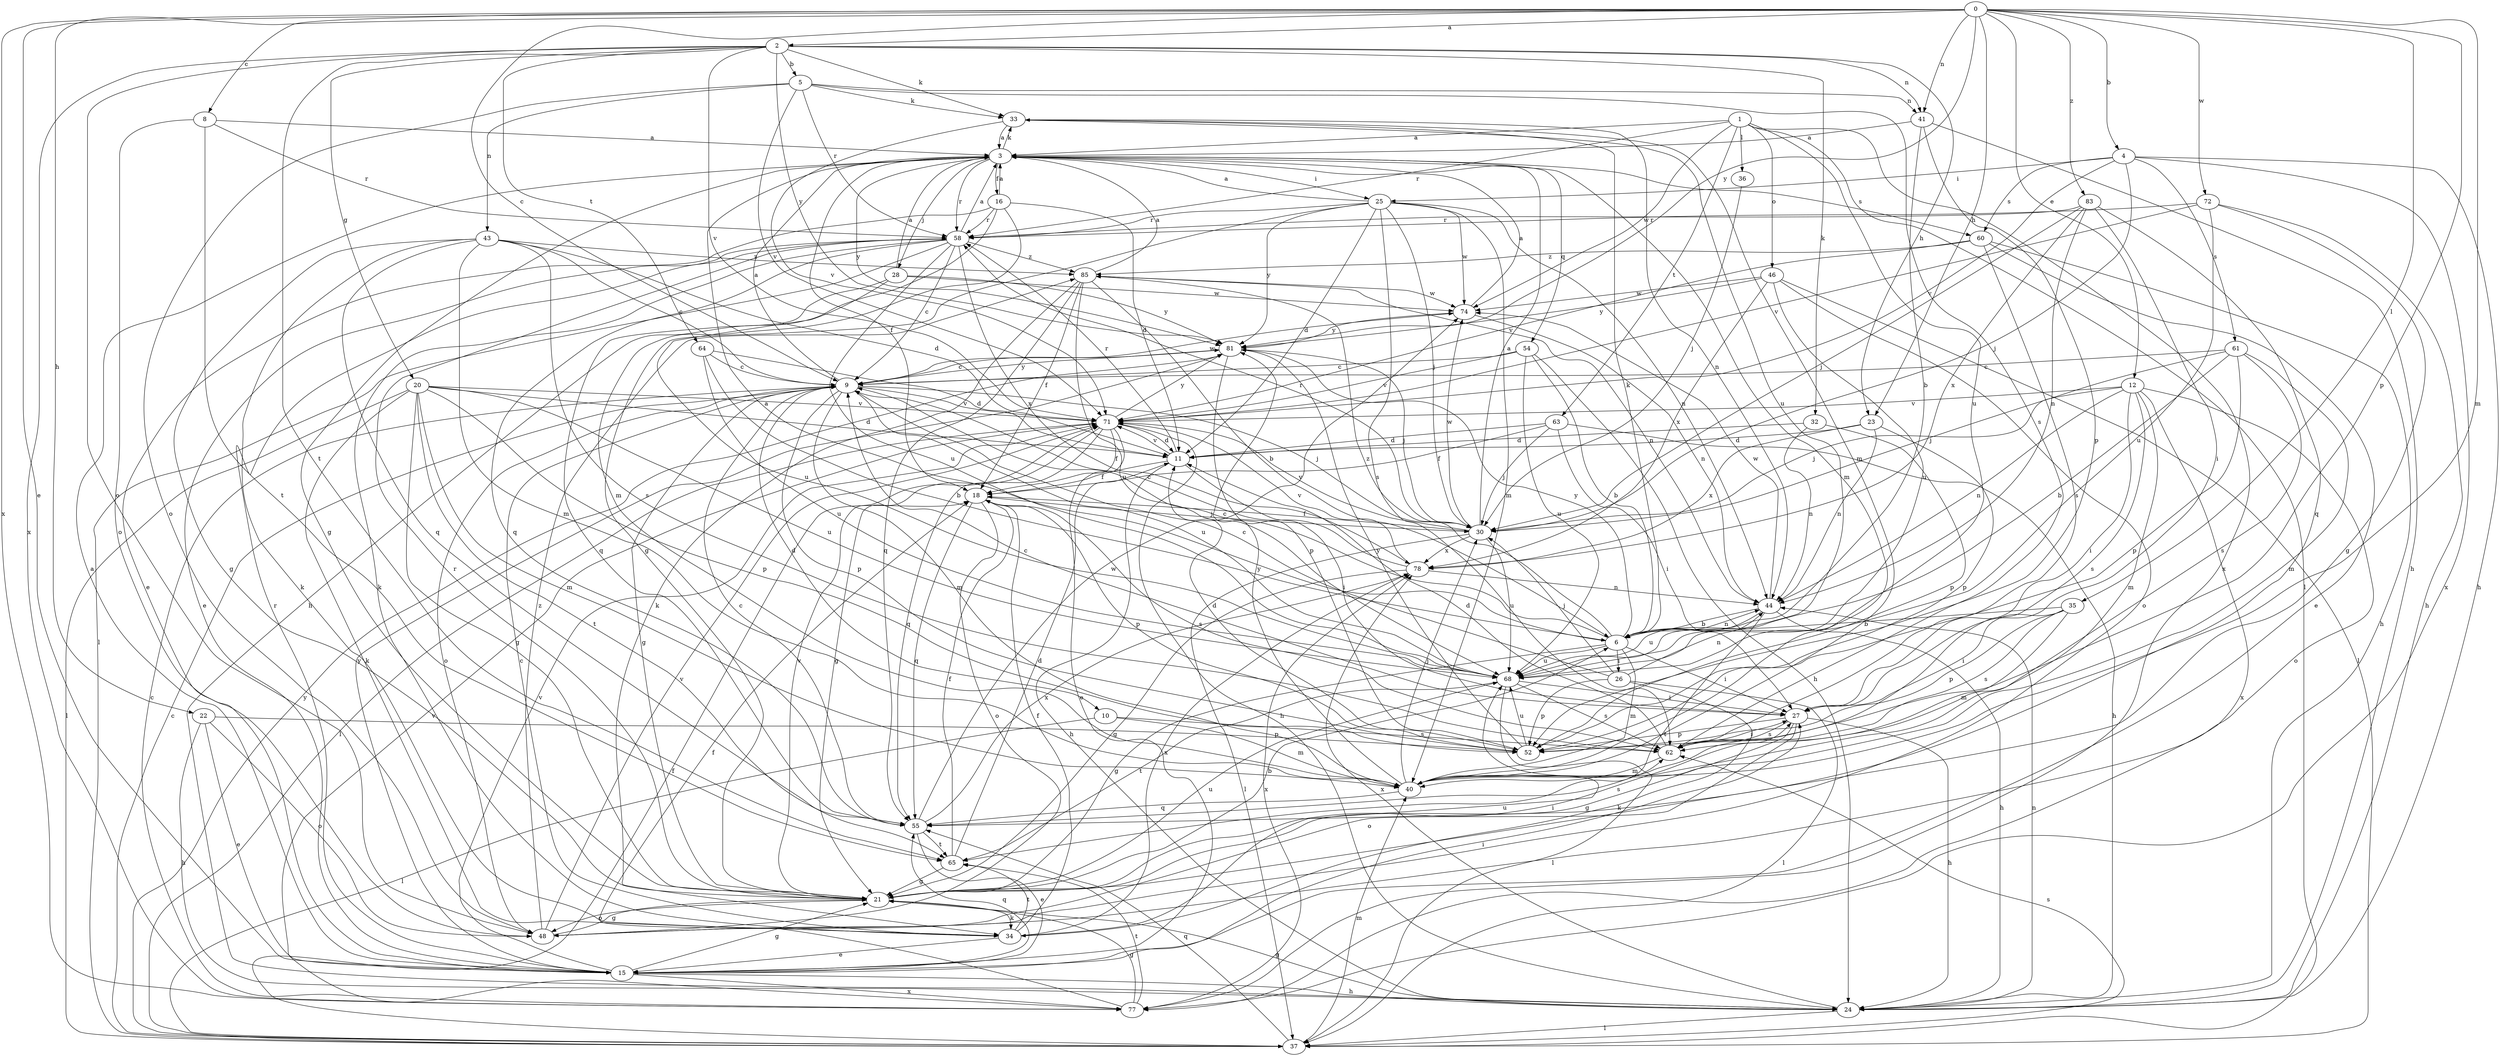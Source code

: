 strict digraph  {
0;
1;
2;
3;
4;
5;
6;
8;
9;
10;
11;
12;
15;
16;
18;
20;
21;
22;
23;
24;
25;
26;
27;
28;
30;
32;
33;
34;
35;
36;
37;
40;
41;
43;
44;
46;
48;
52;
54;
55;
58;
60;
61;
62;
63;
64;
65;
68;
71;
72;
74;
77;
78;
81;
83;
85;
0 -> 2  [label=a];
0 -> 4  [label=b];
0 -> 8  [label=c];
0 -> 9  [label=c];
0 -> 12  [label=e];
0 -> 15  [label=e];
0 -> 22  [label=h];
0 -> 23  [label=h];
0 -> 35  [label=l];
0 -> 40  [label=m];
0 -> 41  [label=n];
0 -> 52  [label=p];
0 -> 72  [label=w];
0 -> 77  [label=x];
0 -> 81  [label=y];
0 -> 83  [label=z];
1 -> 3  [label=a];
1 -> 36  [label=l];
1 -> 37  [label=l];
1 -> 46  [label=o];
1 -> 58  [label=r];
1 -> 63  [label=t];
1 -> 68  [label=u];
1 -> 74  [label=w];
1 -> 77  [label=x];
2 -> 5  [label=b];
2 -> 20  [label=g];
2 -> 23  [label=h];
2 -> 32  [label=k];
2 -> 33  [label=k];
2 -> 41  [label=n];
2 -> 48  [label=o];
2 -> 64  [label=t];
2 -> 65  [label=t];
2 -> 71  [label=v];
2 -> 77  [label=x];
2 -> 81  [label=y];
3 -> 16  [label=f];
3 -> 18  [label=f];
3 -> 21  [label=g];
3 -> 25  [label=i];
3 -> 28  [label=j];
3 -> 33  [label=k];
3 -> 40  [label=m];
3 -> 54  [label=q];
3 -> 58  [label=r];
3 -> 60  [label=s];
3 -> 81  [label=y];
4 -> 24  [label=h];
4 -> 25  [label=i];
4 -> 30  [label=j];
4 -> 60  [label=s];
4 -> 61  [label=s];
4 -> 71  [label=v];
4 -> 77  [label=x];
5 -> 33  [label=k];
5 -> 41  [label=n];
5 -> 43  [label=n];
5 -> 48  [label=o];
5 -> 58  [label=r];
5 -> 62  [label=s];
5 -> 71  [label=v];
6 -> 3  [label=a];
6 -> 9  [label=c];
6 -> 21  [label=g];
6 -> 26  [label=i];
6 -> 27  [label=i];
6 -> 33  [label=k];
6 -> 40  [label=m];
6 -> 44  [label=n];
6 -> 68  [label=u];
6 -> 81  [label=y];
6 -> 85  [label=z];
8 -> 3  [label=a];
8 -> 48  [label=o];
8 -> 58  [label=r];
8 -> 65  [label=t];
9 -> 3  [label=a];
9 -> 10  [label=d];
9 -> 21  [label=g];
9 -> 30  [label=j];
9 -> 40  [label=m];
9 -> 48  [label=o];
9 -> 52  [label=p];
9 -> 68  [label=u];
9 -> 71  [label=v];
9 -> 74  [label=w];
9 -> 81  [label=y];
10 -> 37  [label=l];
10 -> 40  [label=m];
10 -> 62  [label=s];
11 -> 18  [label=f];
11 -> 24  [label=h];
11 -> 27  [label=i];
11 -> 58  [label=r];
11 -> 71  [label=v];
12 -> 27  [label=i];
12 -> 30  [label=j];
12 -> 40  [label=m];
12 -> 44  [label=n];
12 -> 48  [label=o];
12 -> 62  [label=s];
12 -> 71  [label=v];
12 -> 77  [label=x];
15 -> 3  [label=a];
15 -> 21  [label=g];
15 -> 24  [label=h];
15 -> 27  [label=i];
15 -> 55  [label=q];
15 -> 58  [label=r];
15 -> 71  [label=v];
15 -> 77  [label=x];
15 -> 81  [label=y];
16 -> 3  [label=a];
16 -> 11  [label=d];
16 -> 15  [label=e];
16 -> 24  [label=h];
16 -> 40  [label=m];
16 -> 58  [label=r];
18 -> 30  [label=j];
18 -> 48  [label=o];
18 -> 52  [label=p];
18 -> 55  [label=q];
18 -> 62  [label=s];
20 -> 11  [label=d];
20 -> 21  [label=g];
20 -> 34  [label=k];
20 -> 37  [label=l];
20 -> 40  [label=m];
20 -> 52  [label=p];
20 -> 65  [label=t];
20 -> 68  [label=u];
20 -> 71  [label=v];
21 -> 6  [label=b];
21 -> 27  [label=i];
21 -> 34  [label=k];
21 -> 48  [label=o];
21 -> 58  [label=r];
21 -> 68  [label=u];
21 -> 71  [label=v];
22 -> 15  [label=e];
22 -> 24  [label=h];
22 -> 48  [label=o];
22 -> 52  [label=p];
23 -> 11  [label=d];
23 -> 44  [label=n];
23 -> 52  [label=p];
23 -> 78  [label=x];
24 -> 21  [label=g];
24 -> 37  [label=l];
24 -> 44  [label=n];
24 -> 78  [label=x];
25 -> 3  [label=a];
25 -> 11  [label=d];
25 -> 21  [label=g];
25 -> 30  [label=j];
25 -> 40  [label=m];
25 -> 44  [label=n];
25 -> 58  [label=r];
25 -> 62  [label=s];
25 -> 74  [label=w];
25 -> 81  [label=y];
26 -> 9  [label=c];
26 -> 30  [label=j];
26 -> 34  [label=k];
26 -> 37  [label=l];
26 -> 44  [label=n];
26 -> 52  [label=p];
27 -> 9  [label=c];
27 -> 21  [label=g];
27 -> 24  [label=h];
27 -> 48  [label=o];
27 -> 52  [label=p];
27 -> 62  [label=s];
28 -> 3  [label=a];
28 -> 55  [label=q];
28 -> 68  [label=u];
28 -> 74  [label=w];
28 -> 81  [label=y];
30 -> 3  [label=a];
30 -> 18  [label=f];
30 -> 37  [label=l];
30 -> 58  [label=r];
30 -> 68  [label=u];
30 -> 71  [label=v];
30 -> 74  [label=w];
30 -> 78  [label=x];
32 -> 11  [label=d];
32 -> 44  [label=n];
32 -> 52  [label=p];
33 -> 3  [label=a];
33 -> 40  [label=m];
33 -> 44  [label=n];
33 -> 68  [label=u];
33 -> 71  [label=v];
34 -> 9  [label=c];
34 -> 15  [label=e];
34 -> 18  [label=f];
34 -> 65  [label=t];
34 -> 68  [label=u];
34 -> 78  [label=x];
35 -> 6  [label=b];
35 -> 27  [label=i];
35 -> 40  [label=m];
35 -> 52  [label=p];
35 -> 62  [label=s];
36 -> 30  [label=j];
37 -> 9  [label=c];
37 -> 18  [label=f];
37 -> 40  [label=m];
37 -> 55  [label=q];
37 -> 62  [label=s];
37 -> 81  [label=y];
40 -> 30  [label=j];
40 -> 55  [label=q];
40 -> 81  [label=y];
41 -> 3  [label=a];
41 -> 6  [label=b];
41 -> 24  [label=h];
41 -> 52  [label=p];
43 -> 9  [label=c];
43 -> 11  [label=d];
43 -> 21  [label=g];
43 -> 34  [label=k];
43 -> 40  [label=m];
43 -> 55  [label=q];
43 -> 62  [label=s];
43 -> 85  [label=z];
44 -> 6  [label=b];
44 -> 24  [label=h];
44 -> 65  [label=t];
44 -> 68  [label=u];
44 -> 74  [label=w];
46 -> 37  [label=l];
46 -> 48  [label=o];
46 -> 68  [label=u];
46 -> 74  [label=w];
46 -> 78  [label=x];
46 -> 81  [label=y];
48 -> 21  [label=g];
48 -> 71  [label=v];
48 -> 85  [label=z];
52 -> 11  [label=d];
52 -> 68  [label=u];
52 -> 81  [label=y];
54 -> 6  [label=b];
54 -> 9  [label=c];
54 -> 24  [label=h];
54 -> 68  [label=u];
54 -> 71  [label=v];
55 -> 9  [label=c];
55 -> 15  [label=e];
55 -> 62  [label=s];
55 -> 65  [label=t];
55 -> 74  [label=w];
55 -> 78  [label=x];
58 -> 3  [label=a];
58 -> 9  [label=c];
58 -> 15  [label=e];
58 -> 34  [label=k];
58 -> 37  [label=l];
58 -> 55  [label=q];
58 -> 68  [label=u];
58 -> 78  [label=x];
58 -> 85  [label=z];
60 -> 15  [label=e];
60 -> 24  [label=h];
60 -> 62  [label=s];
60 -> 71  [label=v];
60 -> 85  [label=z];
61 -> 6  [label=b];
61 -> 9  [label=c];
61 -> 30  [label=j];
61 -> 40  [label=m];
61 -> 52  [label=p];
61 -> 62  [label=s];
62 -> 11  [label=d];
62 -> 27  [label=i];
62 -> 40  [label=m];
63 -> 11  [label=d];
63 -> 18  [label=f];
63 -> 24  [label=h];
63 -> 27  [label=i];
63 -> 30  [label=j];
64 -> 6  [label=b];
64 -> 9  [label=c];
64 -> 11  [label=d];
64 -> 68  [label=u];
65 -> 11  [label=d];
65 -> 18  [label=f];
65 -> 21  [label=g];
68 -> 27  [label=i];
68 -> 37  [label=l];
68 -> 62  [label=s];
68 -> 65  [label=t];
71 -> 11  [label=d];
71 -> 15  [label=e];
71 -> 18  [label=f];
71 -> 21  [label=g];
71 -> 24  [label=h];
71 -> 37  [label=l];
71 -> 55  [label=q];
71 -> 81  [label=y];
72 -> 21  [label=g];
72 -> 24  [label=h];
72 -> 58  [label=r];
72 -> 68  [label=u];
72 -> 71  [label=v];
74 -> 3  [label=a];
74 -> 44  [label=n];
74 -> 81  [label=y];
77 -> 9  [label=c];
77 -> 18  [label=f];
77 -> 21  [label=g];
77 -> 65  [label=t];
77 -> 71  [label=v];
77 -> 78  [label=x];
78 -> 9  [label=c];
78 -> 21  [label=g];
78 -> 44  [label=n];
78 -> 71  [label=v];
81 -> 9  [label=c];
81 -> 30  [label=j];
81 -> 52  [label=p];
83 -> 27  [label=i];
83 -> 30  [label=j];
83 -> 44  [label=n];
83 -> 55  [label=q];
83 -> 58  [label=r];
83 -> 78  [label=x];
85 -> 3  [label=a];
85 -> 6  [label=b];
85 -> 18  [label=f];
85 -> 34  [label=k];
85 -> 44  [label=n];
85 -> 55  [label=q];
85 -> 68  [label=u];
85 -> 74  [label=w];
}
